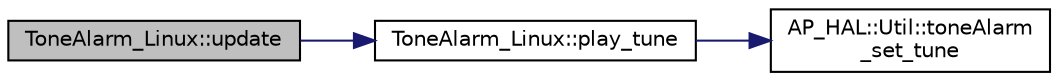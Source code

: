 digraph "ToneAlarm_Linux::update"
{
 // INTERACTIVE_SVG=YES
  edge [fontname="Helvetica",fontsize="10",labelfontname="Helvetica",labelfontsize="10"];
  node [fontname="Helvetica",fontsize="10",shape=record];
  rankdir="LR";
  Node1 [label="ToneAlarm_Linux::update",height=0.2,width=0.4,color="black", fillcolor="grey75", style="filled" fontcolor="black"];
  Node1 -> Node2 [color="midnightblue",fontsize="10",style="solid",fontname="Helvetica"];
  Node2 [label="ToneAlarm_Linux::play_tune",height=0.2,width=0.4,color="black", fillcolor="white", style="filled",URL="$classToneAlarm__Linux.html#ab669ba4ce287257c567054d0a557da9a",tooltip="play_tune - play one of the pre-defined tunes "];
  Node2 -> Node3 [color="midnightblue",fontsize="10",style="solid",fontname="Helvetica"];
  Node3 [label="AP_HAL::Util::toneAlarm\l_set_tune",height=0.2,width=0.4,color="black", fillcolor="white", style="filled",URL="$classAP__HAL_1_1Util.html#afb64b242b3903d02cb9be59ecad47661"];
}

